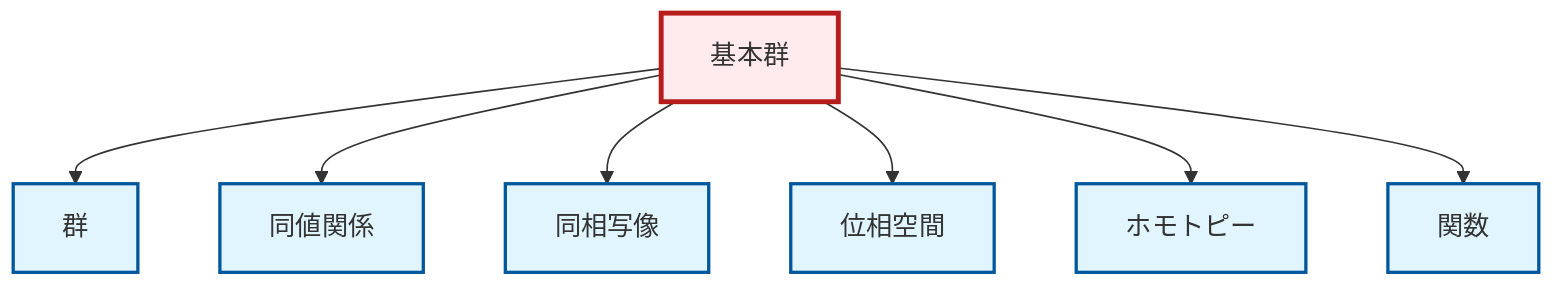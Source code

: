 graph TD
    classDef definition fill:#e1f5fe,stroke:#01579b,stroke-width:2px
    classDef theorem fill:#f3e5f5,stroke:#4a148c,stroke-width:2px
    classDef axiom fill:#fff3e0,stroke:#e65100,stroke-width:2px
    classDef example fill:#e8f5e9,stroke:#1b5e20,stroke-width:2px
    classDef current fill:#ffebee,stroke:#b71c1c,stroke-width:3px
    def-group["群"]:::definition
    def-function["関数"]:::definition
    def-topological-space["位相空間"]:::definition
    def-fundamental-group["基本群"]:::definition
    def-homotopy["ホモトピー"]:::definition
    def-equivalence-relation["同値関係"]:::definition
    def-homeomorphism["同相写像"]:::definition
    def-fundamental-group --> def-group
    def-fundamental-group --> def-equivalence-relation
    def-fundamental-group --> def-homeomorphism
    def-fundamental-group --> def-topological-space
    def-fundamental-group --> def-homotopy
    def-fundamental-group --> def-function
    class def-fundamental-group current